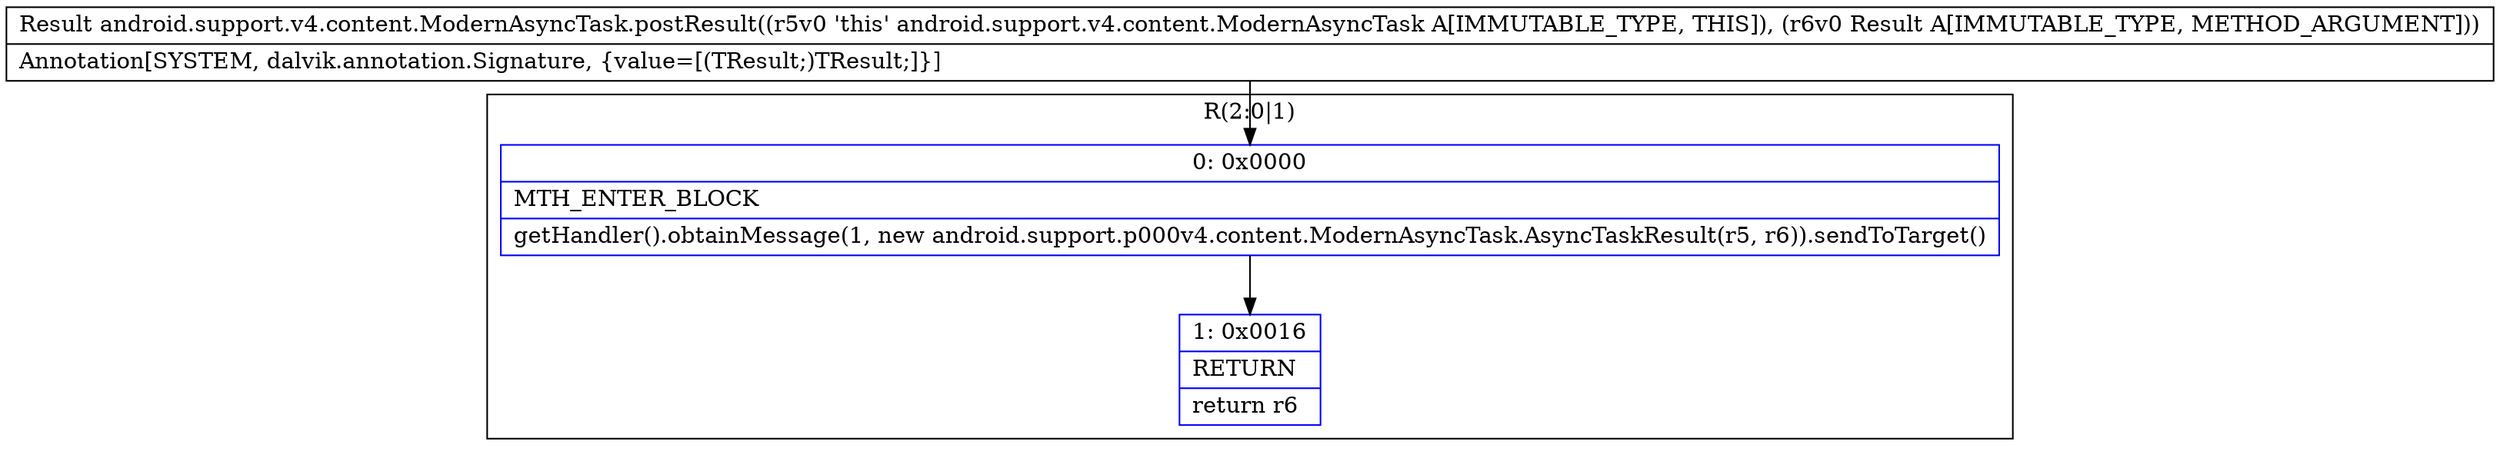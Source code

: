 digraph "CFG forandroid.support.v4.content.ModernAsyncTask.postResult(Ljava\/lang\/Object;)Ljava\/lang\/Object;" {
subgraph cluster_Region_380899170 {
label = "R(2:0|1)";
node [shape=record,color=blue];
Node_0 [shape=record,label="{0\:\ 0x0000|MTH_ENTER_BLOCK\l|getHandler().obtainMessage(1, new android.support.p000v4.content.ModernAsyncTask.AsyncTaskResult(r5, r6)).sendToTarget()\l}"];
Node_1 [shape=record,label="{1\:\ 0x0016|RETURN\l|return r6\l}"];
}
MethodNode[shape=record,label="{Result android.support.v4.content.ModernAsyncTask.postResult((r5v0 'this' android.support.v4.content.ModernAsyncTask A[IMMUTABLE_TYPE, THIS]), (r6v0 Result A[IMMUTABLE_TYPE, METHOD_ARGUMENT]))  | Annotation[SYSTEM, dalvik.annotation.Signature, \{value=[(TResult;)TResult;]\}]\l}"];
MethodNode -> Node_0;
Node_0 -> Node_1;
}

